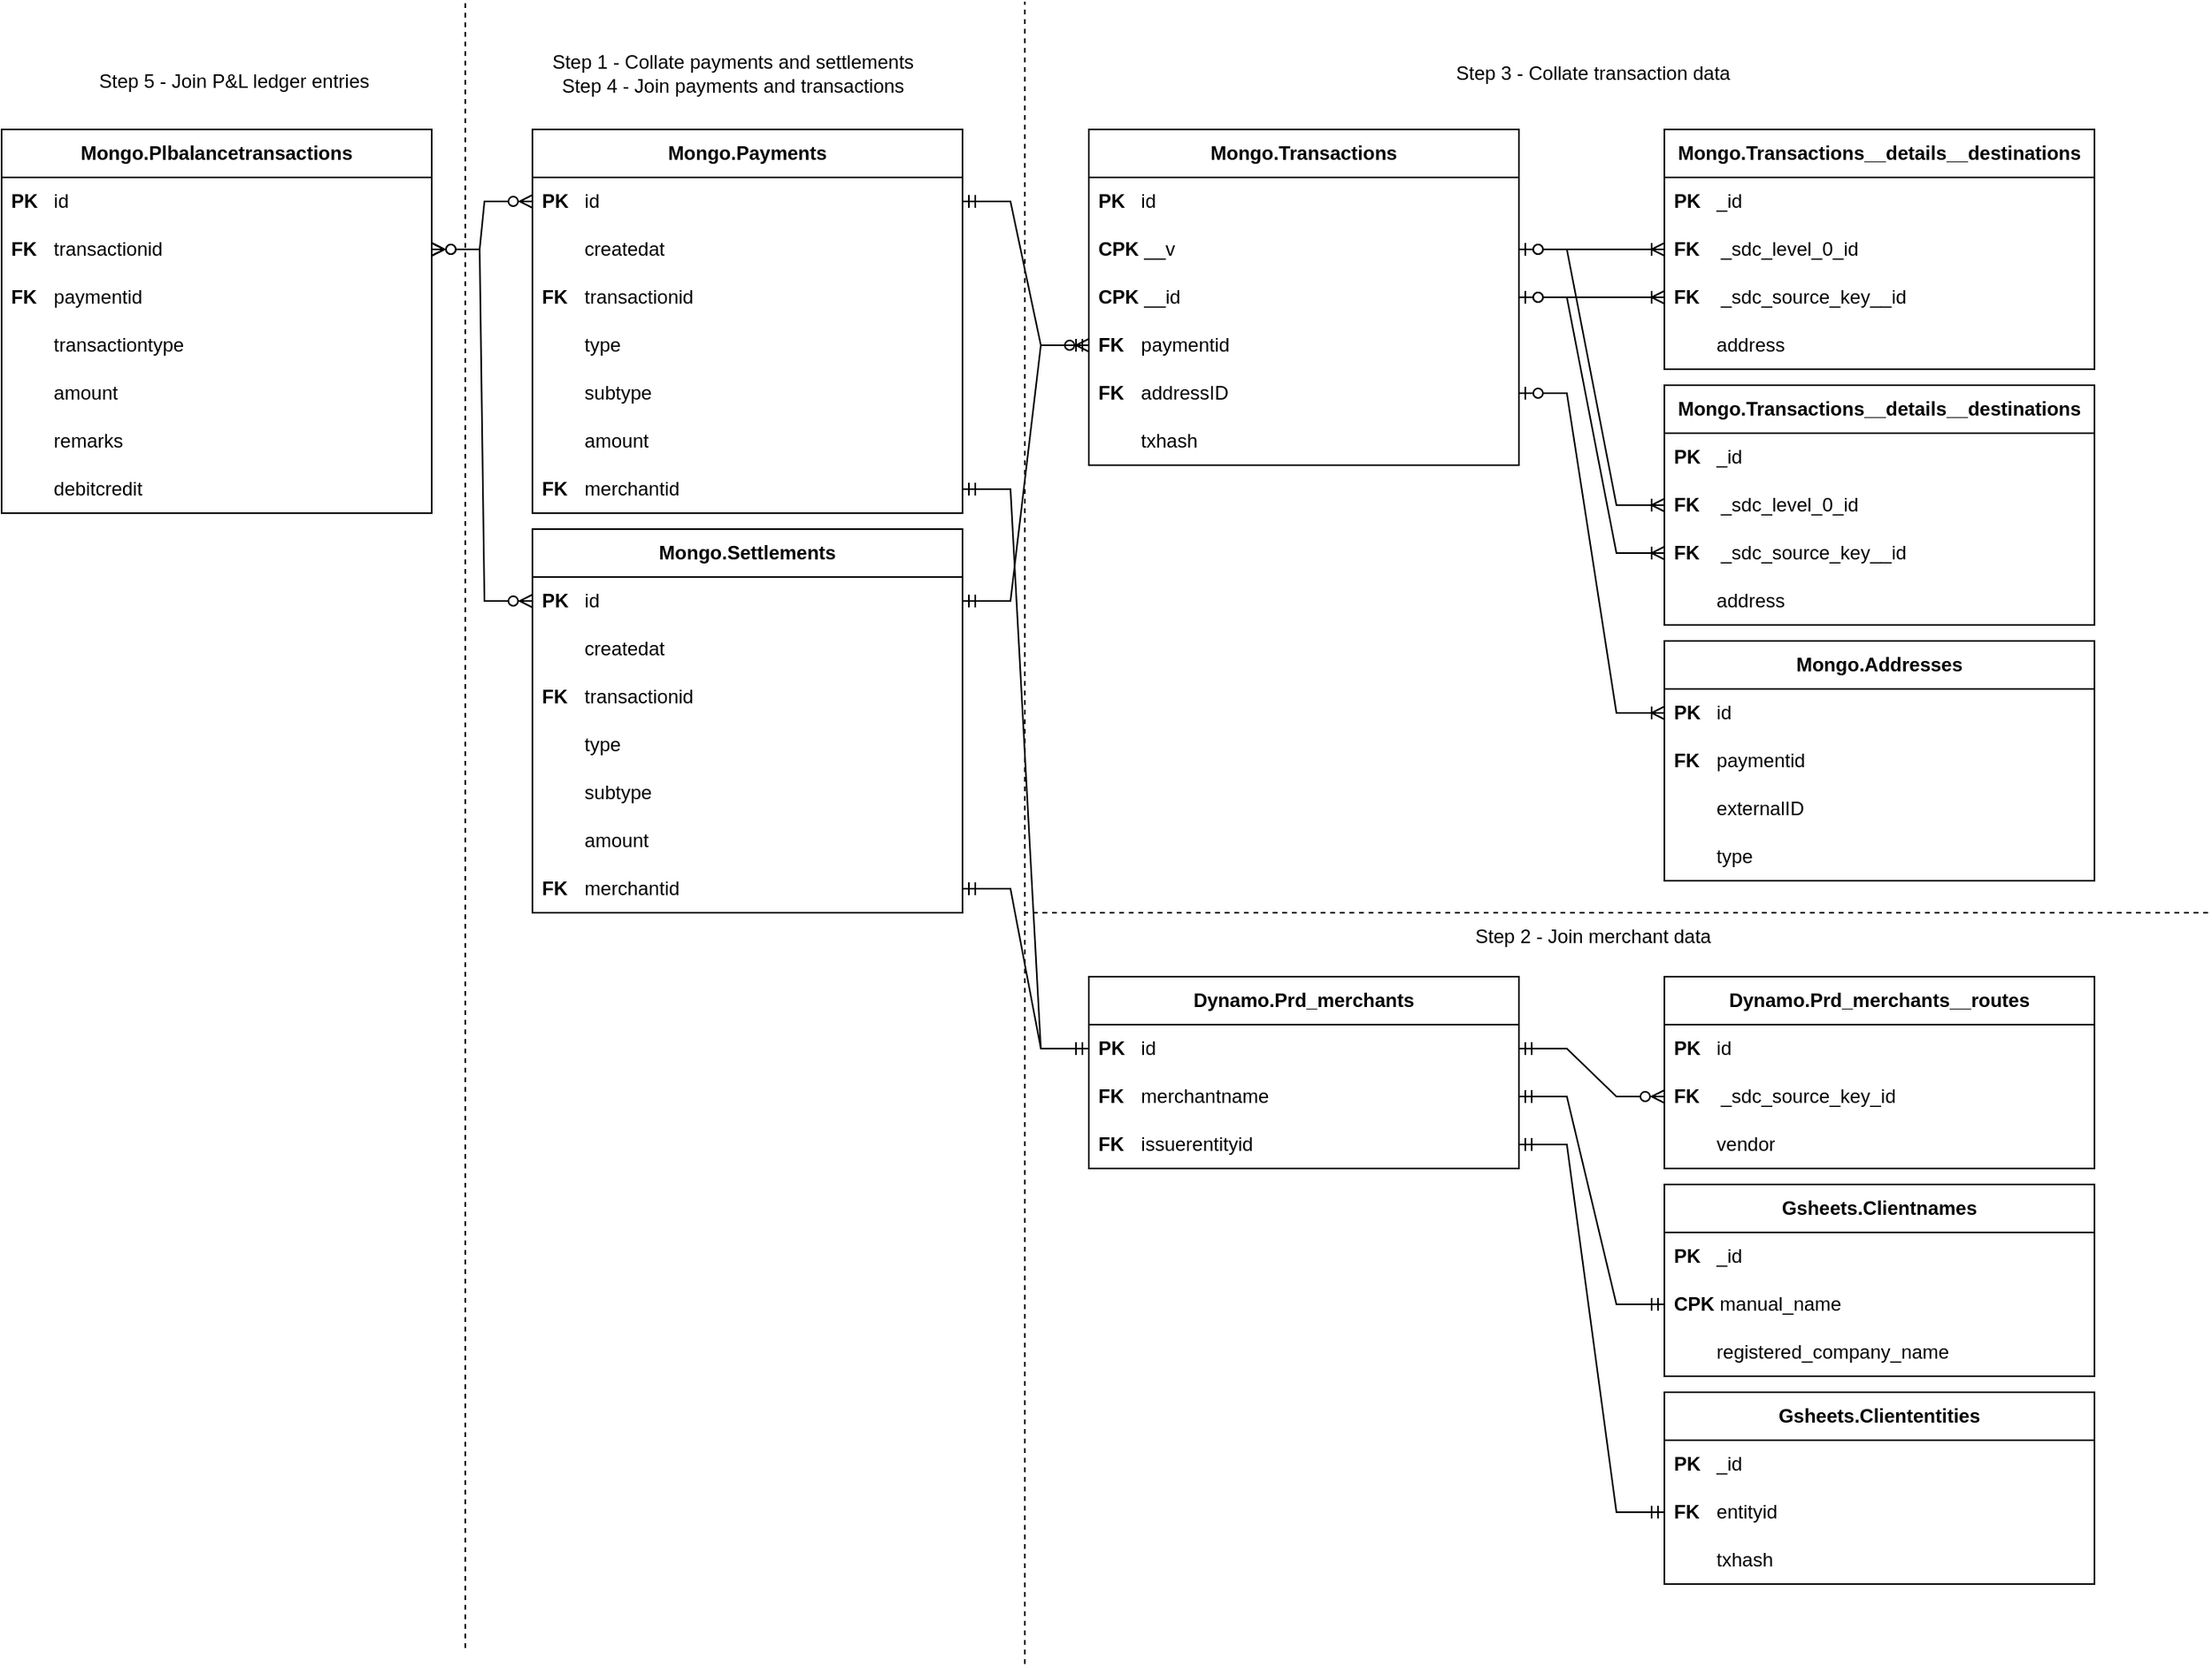 <mxfile version="21.6.8" type="github">
  <diagram id="R2lEEEUBdFMjLlhIrx00" name="Page-1">
    <mxGraphModel dx="837" dy="976" grid="1" gridSize="10" guides="1" tooltips="1" connect="1" arrows="1" fold="1" page="1" pageScale="1" pageWidth="850" pageHeight="1100" math="0" shadow="0" extFonts="Permanent Marker^https://fonts.googleapis.com/css?family=Permanent+Marker">
      <root>
        <mxCell id="0" />
        <mxCell id="1" parent="0" />
        <mxCell id="yTVPJnO3fjhA-Ieh83C9-1" value="&lt;b style=&quot;border-color: var(--border-color);&quot;&gt;&lt;b style=&quot;border-color: var(--border-color);&quot;&gt;Mongo&lt;/b&gt;.Settlements&lt;/b&gt;" style="swimlane;fontStyle=0;childLayout=stackLayout;horizontal=1;startSize=30;horizontalStack=0;resizeParent=1;resizeParentMax=0;resizeLast=0;collapsible=1;marginBottom=0;whiteSpace=wrap;html=1;" vertex="1" parent="1">
          <mxGeometry x="1202" y="330" width="269" height="240" as="geometry" />
        </mxCell>
        <mxCell id="yTVPJnO3fjhA-Ieh83C9-2" value="&lt;b&gt;PK&lt;/b&gt;&lt;span style=&quot;white-space: pre;&quot;&gt;&#x9;&lt;/span&gt;id" style="text;strokeColor=none;fillColor=none;align=left;verticalAlign=middle;spacingLeft=4;spacingRight=4;overflow=hidden;points=[[0,0.5],[1,0.5]];portConstraint=eastwest;rotatable=0;whiteSpace=wrap;html=1;" vertex="1" parent="yTVPJnO3fjhA-Ieh83C9-1">
          <mxGeometry y="30" width="269" height="30" as="geometry" />
        </mxCell>
        <mxCell id="yTVPJnO3fjhA-Ieh83C9-3" value="&lt;span style=&quot;white-space: pre;&quot;&gt;&#x9;&lt;/span&gt;createdat" style="text;strokeColor=none;fillColor=none;align=left;verticalAlign=middle;spacingLeft=4;spacingRight=4;overflow=hidden;points=[[0,0.5],[1,0.5]];portConstraint=eastwest;rotatable=0;whiteSpace=wrap;html=1;" vertex="1" parent="yTVPJnO3fjhA-Ieh83C9-1">
          <mxGeometry y="60" width="269" height="30" as="geometry" />
        </mxCell>
        <mxCell id="yTVPJnO3fjhA-Ieh83C9-4" value="&lt;b&gt;FK&lt;/b&gt;&lt;span style=&quot;font-weight: bold; white-space: pre;&quot;&gt;&#x9;&lt;/span&gt;transactionid" style="text;strokeColor=none;fillColor=none;align=left;verticalAlign=middle;spacingLeft=4;spacingRight=4;overflow=hidden;points=[[0,0.5],[1,0.5]];portConstraint=eastwest;rotatable=0;whiteSpace=wrap;html=1;" vertex="1" parent="yTVPJnO3fjhA-Ieh83C9-1">
          <mxGeometry y="90" width="269" height="30" as="geometry" />
        </mxCell>
        <mxCell id="yTVPJnO3fjhA-Ieh83C9-5" value="&lt;span style=&quot;white-space: pre;&quot;&gt;&#x9;&lt;/span&gt;type" style="text;strokeColor=none;fillColor=none;align=left;verticalAlign=middle;spacingLeft=4;spacingRight=4;overflow=hidden;points=[[0,0.5],[1,0.5]];portConstraint=eastwest;rotatable=0;whiteSpace=wrap;html=1;" vertex="1" parent="yTVPJnO3fjhA-Ieh83C9-1">
          <mxGeometry y="120" width="269" height="30" as="geometry" />
        </mxCell>
        <mxCell id="yTVPJnO3fjhA-Ieh83C9-6" value="&lt;span style=&quot;white-space: pre;&quot;&gt;&#x9;&lt;/span&gt;subtype" style="text;strokeColor=none;fillColor=none;align=left;verticalAlign=middle;spacingLeft=4;spacingRight=4;overflow=hidden;points=[[0,0.5],[1,0.5]];portConstraint=eastwest;rotatable=0;whiteSpace=wrap;html=1;" vertex="1" parent="yTVPJnO3fjhA-Ieh83C9-1">
          <mxGeometry y="150" width="269" height="30" as="geometry" />
        </mxCell>
        <mxCell id="yTVPJnO3fjhA-Ieh83C9-7" value="&lt;span style=&quot;white-space: pre;&quot;&gt;&#x9;&lt;/span&gt;amount" style="text;strokeColor=none;fillColor=none;align=left;verticalAlign=middle;spacingLeft=4;spacingRight=4;overflow=hidden;points=[[0,0.5],[1,0.5]];portConstraint=eastwest;rotatable=0;whiteSpace=wrap;html=1;" vertex="1" parent="yTVPJnO3fjhA-Ieh83C9-1">
          <mxGeometry y="180" width="269" height="30" as="geometry" />
        </mxCell>
        <mxCell id="yTVPJnO3fjhA-Ieh83C9-8" value="&lt;b style=&quot;border-color: var(--border-color);&quot;&gt;FK&lt;span style=&quot;white-space: pre;&quot;&gt;&#x9;&lt;/span&gt;&lt;/b&gt;merchantid" style="text;strokeColor=none;fillColor=none;align=left;verticalAlign=middle;spacingLeft=4;spacingRight=4;overflow=hidden;points=[[0,0.5],[1,0.5]];portConstraint=eastwest;rotatable=0;whiteSpace=wrap;html=1;" vertex="1" parent="yTVPJnO3fjhA-Ieh83C9-1">
          <mxGeometry y="210" width="269" height="30" as="geometry" />
        </mxCell>
        <mxCell id="yTVPJnO3fjhA-Ieh83C9-9" value="&lt;b style=&quot;border-color: var(--border-color);&quot;&gt;&lt;b style=&quot;border-color: var(--border-color);&quot;&gt;Mongo&lt;/b&gt;.Payments&lt;/b&gt;" style="swimlane;fontStyle=0;childLayout=stackLayout;horizontal=1;startSize=30;horizontalStack=0;resizeParent=1;resizeParentMax=0;resizeLast=0;collapsible=1;marginBottom=0;whiteSpace=wrap;html=1;" vertex="1" parent="1">
          <mxGeometry x="1202" y="80" width="269" height="240" as="geometry" />
        </mxCell>
        <mxCell id="yTVPJnO3fjhA-Ieh83C9-10" value="&lt;b&gt;PK&lt;/b&gt;&lt;span style=&quot;white-space: pre;&quot;&gt;&#x9;&lt;/span&gt;id" style="text;strokeColor=none;fillColor=none;align=left;verticalAlign=middle;spacingLeft=4;spacingRight=4;overflow=hidden;points=[[0,0.5],[1,0.5]];portConstraint=eastwest;rotatable=0;whiteSpace=wrap;html=1;" vertex="1" parent="yTVPJnO3fjhA-Ieh83C9-9">
          <mxGeometry y="30" width="269" height="30" as="geometry" />
        </mxCell>
        <mxCell id="yTVPJnO3fjhA-Ieh83C9-11" value="&lt;span style=&quot;white-space: pre;&quot;&gt;&#x9;&lt;/span&gt;createdat" style="text;strokeColor=none;fillColor=none;align=left;verticalAlign=middle;spacingLeft=4;spacingRight=4;overflow=hidden;points=[[0,0.5],[1,0.5]];portConstraint=eastwest;rotatable=0;whiteSpace=wrap;html=1;" vertex="1" parent="yTVPJnO3fjhA-Ieh83C9-9">
          <mxGeometry y="60" width="269" height="30" as="geometry" />
        </mxCell>
        <mxCell id="yTVPJnO3fjhA-Ieh83C9-12" value="&lt;b&gt;FK&lt;/b&gt;&lt;span style=&quot;font-weight: bold; white-space: pre;&quot;&gt;&#x9;&lt;/span&gt;transactionid" style="text;strokeColor=none;fillColor=none;align=left;verticalAlign=middle;spacingLeft=4;spacingRight=4;overflow=hidden;points=[[0,0.5],[1,0.5]];portConstraint=eastwest;rotatable=0;whiteSpace=wrap;html=1;" vertex="1" parent="yTVPJnO3fjhA-Ieh83C9-9">
          <mxGeometry y="90" width="269" height="30" as="geometry" />
        </mxCell>
        <mxCell id="yTVPJnO3fjhA-Ieh83C9-13" value="&lt;span style=&quot;white-space: pre;&quot;&gt;&#x9;&lt;/span&gt;type" style="text;strokeColor=none;fillColor=none;align=left;verticalAlign=middle;spacingLeft=4;spacingRight=4;overflow=hidden;points=[[0,0.5],[1,0.5]];portConstraint=eastwest;rotatable=0;whiteSpace=wrap;html=1;" vertex="1" parent="yTVPJnO3fjhA-Ieh83C9-9">
          <mxGeometry y="120" width="269" height="30" as="geometry" />
        </mxCell>
        <mxCell id="yTVPJnO3fjhA-Ieh83C9-14" value="&lt;span style=&quot;white-space: pre;&quot;&gt;&#x9;&lt;/span&gt;subtype" style="text;strokeColor=none;fillColor=none;align=left;verticalAlign=middle;spacingLeft=4;spacingRight=4;overflow=hidden;points=[[0,0.5],[1,0.5]];portConstraint=eastwest;rotatable=0;whiteSpace=wrap;html=1;" vertex="1" parent="yTVPJnO3fjhA-Ieh83C9-9">
          <mxGeometry y="150" width="269" height="30" as="geometry" />
        </mxCell>
        <mxCell id="yTVPJnO3fjhA-Ieh83C9-15" value="&lt;span style=&quot;white-space: pre;&quot;&gt;&#x9;&lt;/span&gt;amount" style="text;strokeColor=none;fillColor=none;align=left;verticalAlign=middle;spacingLeft=4;spacingRight=4;overflow=hidden;points=[[0,0.5],[1,0.5]];portConstraint=eastwest;rotatable=0;whiteSpace=wrap;html=1;" vertex="1" parent="yTVPJnO3fjhA-Ieh83C9-9">
          <mxGeometry y="180" width="269" height="30" as="geometry" />
        </mxCell>
        <mxCell id="yTVPJnO3fjhA-Ieh83C9-16" value="&lt;b&gt;FK&lt;span style=&quot;white-space: pre;&quot;&gt;&#x9;&lt;/span&gt;&lt;/b&gt;merchantid" style="text;strokeColor=none;fillColor=none;align=left;verticalAlign=middle;spacingLeft=4;spacingRight=4;overflow=hidden;points=[[0,0.5],[1,0.5]];portConstraint=eastwest;rotatable=0;whiteSpace=wrap;html=1;" vertex="1" parent="yTVPJnO3fjhA-Ieh83C9-9">
          <mxGeometry y="210" width="269" height="30" as="geometry" />
        </mxCell>
        <mxCell id="yTVPJnO3fjhA-Ieh83C9-17" value="&lt;b style=&quot;border-color: var(--border-color);&quot;&gt;&lt;b style=&quot;border-color: var(--border-color);&quot;&gt;Mongo&lt;/b&gt;.Transactions&lt;/b&gt;" style="swimlane;fontStyle=0;childLayout=stackLayout;horizontal=1;startSize=30;horizontalStack=0;resizeParent=1;resizeParentMax=0;resizeLast=0;collapsible=1;marginBottom=0;whiteSpace=wrap;html=1;" vertex="1" parent="1">
          <mxGeometry x="1550" y="80" width="269" height="210" as="geometry" />
        </mxCell>
        <mxCell id="yTVPJnO3fjhA-Ieh83C9-18" value="&lt;b&gt;PK&lt;/b&gt;&lt;span style=&quot;white-space: pre;&quot;&gt;&#x9;&lt;/span&gt;id" style="text;strokeColor=none;fillColor=none;align=left;verticalAlign=middle;spacingLeft=4;spacingRight=4;overflow=hidden;points=[[0,0.5],[1,0.5]];portConstraint=eastwest;rotatable=0;whiteSpace=wrap;html=1;" vertex="1" parent="yTVPJnO3fjhA-Ieh83C9-17">
          <mxGeometry y="30" width="269" height="30" as="geometry" />
        </mxCell>
        <mxCell id="yTVPJnO3fjhA-Ieh83C9-19" value="&lt;b&gt;CPK&amp;nbsp;&lt;/b&gt;__v" style="text;strokeColor=none;fillColor=none;align=left;verticalAlign=middle;spacingLeft=4;spacingRight=4;overflow=hidden;points=[[0,0.5],[1,0.5]];portConstraint=eastwest;rotatable=0;whiteSpace=wrap;html=1;" vertex="1" parent="yTVPJnO3fjhA-Ieh83C9-17">
          <mxGeometry y="60" width="269" height="30" as="geometry" />
        </mxCell>
        <mxCell id="yTVPJnO3fjhA-Ieh83C9-20" value="&lt;b&gt;CPK&amp;nbsp;&lt;/b&gt;__id" style="text;strokeColor=none;fillColor=none;align=left;verticalAlign=middle;spacingLeft=4;spacingRight=4;overflow=hidden;points=[[0,0.5],[1,0.5]];portConstraint=eastwest;rotatable=0;whiteSpace=wrap;html=1;" vertex="1" parent="yTVPJnO3fjhA-Ieh83C9-17">
          <mxGeometry y="90" width="269" height="30" as="geometry" />
        </mxCell>
        <mxCell id="yTVPJnO3fjhA-Ieh83C9-21" value="&lt;b&gt;FK&lt;/b&gt;&lt;span style=&quot;font-weight: bold; white-space: pre;&quot;&gt;&#x9;&lt;/span&gt;paymentid" style="text;strokeColor=none;fillColor=none;align=left;verticalAlign=middle;spacingLeft=4;spacingRight=4;overflow=hidden;points=[[0,0.5],[1,0.5]];portConstraint=eastwest;rotatable=0;whiteSpace=wrap;html=1;" vertex="1" parent="yTVPJnO3fjhA-Ieh83C9-17">
          <mxGeometry y="120" width="269" height="30" as="geometry" />
        </mxCell>
        <mxCell id="yTVPJnO3fjhA-Ieh83C9-22" value="&lt;b&gt;FK&lt;/b&gt;&lt;span style=&quot;white-space: pre;&quot;&gt;&#x9;&lt;/span&gt;addressID" style="text;strokeColor=none;fillColor=none;align=left;verticalAlign=middle;spacingLeft=4;spacingRight=4;overflow=hidden;points=[[0,0.5],[1,0.5]];portConstraint=eastwest;rotatable=0;whiteSpace=wrap;html=1;" vertex="1" parent="yTVPJnO3fjhA-Ieh83C9-17">
          <mxGeometry y="150" width="269" height="30" as="geometry" />
        </mxCell>
        <mxCell id="yTVPJnO3fjhA-Ieh83C9-23" value="&lt;span style=&quot;white-space: pre;&quot;&gt;&#x9;&lt;/span&gt;txhash" style="text;strokeColor=none;fillColor=none;align=left;verticalAlign=middle;spacingLeft=4;spacingRight=4;overflow=hidden;points=[[0,0.5],[1,0.5]];portConstraint=eastwest;rotatable=0;whiteSpace=wrap;html=1;" vertex="1" parent="yTVPJnO3fjhA-Ieh83C9-17">
          <mxGeometry y="180" width="269" height="30" as="geometry" />
        </mxCell>
        <mxCell id="yTVPJnO3fjhA-Ieh83C9-24" value="&lt;b style=&quot;border-color: var(--border-color);&quot;&gt;&lt;b style=&quot;border-color: var(--border-color);&quot;&gt;Mongo&lt;/b&gt;.Addresses&lt;/b&gt;" style="swimlane;fontStyle=0;childLayout=stackLayout;horizontal=1;startSize=30;horizontalStack=0;resizeParent=1;resizeParentMax=0;resizeLast=0;collapsible=1;marginBottom=0;whiteSpace=wrap;html=1;" vertex="1" parent="1">
          <mxGeometry x="1910" y="400" width="269" height="150" as="geometry" />
        </mxCell>
        <mxCell id="yTVPJnO3fjhA-Ieh83C9-25" value="&lt;b&gt;PK&lt;/b&gt;&lt;span style=&quot;white-space: pre;&quot;&gt;&#x9;&lt;/span&gt;id" style="text;strokeColor=none;fillColor=none;align=left;verticalAlign=middle;spacingLeft=4;spacingRight=4;overflow=hidden;points=[[0,0.5],[1,0.5]];portConstraint=eastwest;rotatable=0;whiteSpace=wrap;html=1;" vertex="1" parent="yTVPJnO3fjhA-Ieh83C9-24">
          <mxGeometry y="30" width="269" height="30" as="geometry" />
        </mxCell>
        <mxCell id="yTVPJnO3fjhA-Ieh83C9-26" value="&lt;b&gt;FK&lt;/b&gt;&lt;span style=&quot;font-weight: bold; white-space: pre;&quot;&gt;&#x9;&lt;/span&gt;paymentid" style="text;strokeColor=none;fillColor=none;align=left;verticalAlign=middle;spacingLeft=4;spacingRight=4;overflow=hidden;points=[[0,0.5],[1,0.5]];portConstraint=eastwest;rotatable=0;whiteSpace=wrap;html=1;" vertex="1" parent="yTVPJnO3fjhA-Ieh83C9-24">
          <mxGeometry y="60" width="269" height="30" as="geometry" />
        </mxCell>
        <mxCell id="yTVPJnO3fjhA-Ieh83C9-27" value="&lt;span style=&quot;white-space: pre;&quot;&gt;&#x9;&lt;/span&gt;externalID" style="text;strokeColor=none;fillColor=none;align=left;verticalAlign=middle;spacingLeft=4;spacingRight=4;overflow=hidden;points=[[0,0.5],[1,0.5]];portConstraint=eastwest;rotatable=0;whiteSpace=wrap;html=1;" vertex="1" parent="yTVPJnO3fjhA-Ieh83C9-24">
          <mxGeometry y="90" width="269" height="30" as="geometry" />
        </mxCell>
        <mxCell id="yTVPJnO3fjhA-Ieh83C9-28" value="&lt;span style=&quot;white-space: pre;&quot;&gt;&#x9;&lt;/span&gt;type" style="text;strokeColor=none;fillColor=none;align=left;verticalAlign=middle;spacingLeft=4;spacingRight=4;overflow=hidden;points=[[0,0.5],[1,0.5]];portConstraint=eastwest;rotatable=0;whiteSpace=wrap;html=1;" vertex="1" parent="yTVPJnO3fjhA-Ieh83C9-24">
          <mxGeometry y="120" width="269" height="30" as="geometry" />
        </mxCell>
        <mxCell id="yTVPJnO3fjhA-Ieh83C9-29" value="&lt;b style=&quot;border-color: var(--border-color);&quot;&gt;&lt;b style=&quot;border-color: var(--border-color);&quot;&gt;Mongo&lt;/b&gt;.Transactions__details__destinations&lt;/b&gt;" style="swimlane;fontStyle=0;childLayout=stackLayout;horizontal=1;startSize=30;horizontalStack=0;resizeParent=1;resizeParentMax=0;resizeLast=0;collapsible=1;marginBottom=0;whiteSpace=wrap;html=1;" vertex="1" parent="1">
          <mxGeometry x="1910" y="80" width="269" height="150" as="geometry" />
        </mxCell>
        <mxCell id="yTVPJnO3fjhA-Ieh83C9-30" value="&lt;b&gt;PK&lt;/b&gt;&lt;span style=&quot;white-space: pre;&quot;&gt;&#x9;&lt;/span&gt;_id" style="text;strokeColor=none;fillColor=none;align=left;verticalAlign=middle;spacingLeft=4;spacingRight=4;overflow=hidden;points=[[0,0.5],[1,0.5]];portConstraint=eastwest;rotatable=0;whiteSpace=wrap;html=1;" vertex="1" parent="yTVPJnO3fjhA-Ieh83C9-29">
          <mxGeometry y="30" width="269" height="30" as="geometry" />
        </mxCell>
        <mxCell id="yTVPJnO3fjhA-Ieh83C9-31" value="&lt;b&gt;FK&lt;/b&gt;&lt;span style=&quot;font-weight: bold;&quot;&gt;&lt;span style=&quot;white-space: pre;&quot;&gt;&amp;nbsp;&amp;nbsp;&amp;nbsp;&amp;nbsp;&lt;/span&gt;&lt;/span&gt;_sdc_level_0_id" style="text;strokeColor=none;fillColor=none;align=left;verticalAlign=middle;spacingLeft=4;spacingRight=4;overflow=hidden;points=[[0,0.5],[1,0.5]];portConstraint=eastwest;rotatable=0;whiteSpace=wrap;html=1;" vertex="1" parent="yTVPJnO3fjhA-Ieh83C9-29">
          <mxGeometry y="60" width="269" height="30" as="geometry" />
        </mxCell>
        <mxCell id="yTVPJnO3fjhA-Ieh83C9-32" value="&lt;b&gt;FK&lt;/b&gt;&lt;span style=&quot;font-weight: bold;&quot;&gt;&lt;span style=&quot;&quot;&gt;&amp;nbsp;&amp;nbsp;&amp;nbsp;&amp;nbsp;&lt;/span&gt;&lt;/span&gt;_sdc_source_key__id" style="text;strokeColor=none;fillColor=none;align=left;verticalAlign=middle;spacingLeft=4;spacingRight=4;overflow=hidden;points=[[0,0.5],[1,0.5]];portConstraint=eastwest;rotatable=0;whiteSpace=wrap;html=1;" vertex="1" parent="yTVPJnO3fjhA-Ieh83C9-29">
          <mxGeometry y="90" width="269" height="30" as="geometry" />
        </mxCell>
        <mxCell id="yTVPJnO3fjhA-Ieh83C9-33" value="&lt;span style=&quot;white-space: pre;&quot;&gt;&#x9;&lt;/span&gt;address" style="text;strokeColor=none;fillColor=none;align=left;verticalAlign=middle;spacingLeft=4;spacingRight=4;overflow=hidden;points=[[0,0.5],[1,0.5]];portConstraint=eastwest;rotatable=0;whiteSpace=wrap;html=1;" vertex="1" parent="yTVPJnO3fjhA-Ieh83C9-29">
          <mxGeometry y="120" width="269" height="30" as="geometry" />
        </mxCell>
        <mxCell id="yTVPJnO3fjhA-Ieh83C9-34" value="&lt;b style=&quot;border-color: var(--border-color);&quot;&gt;Dynamo.Prd_merchants&lt;/b&gt;" style="swimlane;fontStyle=0;childLayout=stackLayout;horizontal=1;startSize=30;horizontalStack=0;resizeParent=1;resizeParentMax=0;resizeLast=0;collapsible=1;marginBottom=0;whiteSpace=wrap;html=1;" vertex="1" parent="1">
          <mxGeometry x="1550" y="610" width="269" height="120" as="geometry" />
        </mxCell>
        <mxCell id="yTVPJnO3fjhA-Ieh83C9-35" value="&lt;b&gt;PK&lt;/b&gt;&lt;span style=&quot;white-space: pre;&quot;&gt;&#x9;&lt;/span&gt;id" style="text;strokeColor=none;fillColor=none;align=left;verticalAlign=middle;spacingLeft=4;spacingRight=4;overflow=hidden;points=[[0,0.5],[1,0.5]];portConstraint=eastwest;rotatable=0;whiteSpace=wrap;html=1;" vertex="1" parent="yTVPJnO3fjhA-Ieh83C9-34">
          <mxGeometry y="30" width="269" height="30" as="geometry" />
        </mxCell>
        <mxCell id="yTVPJnO3fjhA-Ieh83C9-36" value="&lt;b&gt;FK&lt;/b&gt;&lt;span style=&quot;white-space: pre;&quot;&gt;&#x9;&lt;/span&gt;merchantname" style="text;strokeColor=none;fillColor=none;align=left;verticalAlign=middle;spacingLeft=4;spacingRight=4;overflow=hidden;points=[[0,0.5],[1,0.5]];portConstraint=eastwest;rotatable=0;whiteSpace=wrap;html=1;" vertex="1" parent="yTVPJnO3fjhA-Ieh83C9-34">
          <mxGeometry y="60" width="269" height="30" as="geometry" />
        </mxCell>
        <mxCell id="yTVPJnO3fjhA-Ieh83C9-37" value="&lt;b&gt;FK&lt;/b&gt;&lt;span style=&quot;white-space: pre;&quot;&gt;&#x9;&lt;/span&gt;issuerentityid" style="text;strokeColor=none;fillColor=none;align=left;verticalAlign=middle;spacingLeft=4;spacingRight=4;overflow=hidden;points=[[0,0.5],[1,0.5]];portConstraint=eastwest;rotatable=0;whiteSpace=wrap;html=1;" vertex="1" parent="yTVPJnO3fjhA-Ieh83C9-34">
          <mxGeometry y="90" width="269" height="30" as="geometry" />
        </mxCell>
        <mxCell id="yTVPJnO3fjhA-Ieh83C9-38" value="&lt;b&gt;Dynamo.Prd_merchants__routes&lt;/b&gt;" style="swimlane;fontStyle=0;childLayout=stackLayout;horizontal=1;startSize=30;horizontalStack=0;resizeParent=1;resizeParentMax=0;resizeLast=0;collapsible=1;marginBottom=0;whiteSpace=wrap;html=1;" vertex="1" parent="1">
          <mxGeometry x="1910" y="610" width="269" height="120" as="geometry" />
        </mxCell>
        <mxCell id="yTVPJnO3fjhA-Ieh83C9-39" value="&lt;b&gt;PK&lt;/b&gt;&lt;span style=&quot;white-space: pre;&quot;&gt;&#x9;&lt;/span&gt;id" style="text;strokeColor=none;fillColor=none;align=left;verticalAlign=middle;spacingLeft=4;spacingRight=4;overflow=hidden;points=[[0,0.5],[1,0.5]];portConstraint=eastwest;rotatable=0;whiteSpace=wrap;html=1;" vertex="1" parent="yTVPJnO3fjhA-Ieh83C9-38">
          <mxGeometry y="30" width="269" height="30" as="geometry" />
        </mxCell>
        <mxCell id="yTVPJnO3fjhA-Ieh83C9-40" value="&lt;b&gt;FK&lt;/b&gt;&lt;span style=&quot;font-weight: bold;&quot;&gt;&lt;span style=&quot;white-space: pre;&quot;&gt;&amp;nbsp;&amp;nbsp;&amp;nbsp;&amp;nbsp;&lt;/span&gt;&lt;/span&gt;_sdc_source_key_id" style="text;strokeColor=none;fillColor=none;align=left;verticalAlign=middle;spacingLeft=4;spacingRight=4;overflow=hidden;points=[[0,0.5],[1,0.5]];portConstraint=eastwest;rotatable=0;whiteSpace=wrap;html=1;" vertex="1" parent="yTVPJnO3fjhA-Ieh83C9-38">
          <mxGeometry y="60" width="269" height="30" as="geometry" />
        </mxCell>
        <mxCell id="yTVPJnO3fjhA-Ieh83C9-41" value="&lt;span style=&quot;white-space: pre;&quot;&gt;&#x9;&lt;/span&gt;vendor" style="text;strokeColor=none;fillColor=none;align=left;verticalAlign=middle;spacingLeft=4;spacingRight=4;overflow=hidden;points=[[0,0.5],[1,0.5]];portConstraint=eastwest;rotatable=0;whiteSpace=wrap;html=1;" vertex="1" parent="yTVPJnO3fjhA-Ieh83C9-38">
          <mxGeometry y="90" width="269" height="30" as="geometry" />
        </mxCell>
        <mxCell id="yTVPJnO3fjhA-Ieh83C9-42" value="&lt;b style=&quot;border-color: var(--border-color);&quot;&gt;Gsheets.Cliententities&lt;/b&gt;" style="swimlane;fontStyle=0;childLayout=stackLayout;horizontal=1;startSize=30;horizontalStack=0;resizeParent=1;resizeParentMax=0;resizeLast=0;collapsible=1;marginBottom=0;whiteSpace=wrap;html=1;" vertex="1" parent="1">
          <mxGeometry x="1910" y="870" width="269" height="120" as="geometry" />
        </mxCell>
        <mxCell id="yTVPJnO3fjhA-Ieh83C9-43" value="&lt;b&gt;PK&lt;/b&gt;&lt;span style=&quot;white-space: pre;&quot;&gt;&#x9;&lt;/span&gt;_id" style="text;strokeColor=none;fillColor=none;align=left;verticalAlign=middle;spacingLeft=4;spacingRight=4;overflow=hidden;points=[[0,0.5],[1,0.5]];portConstraint=eastwest;rotatable=0;whiteSpace=wrap;html=1;" vertex="1" parent="yTVPJnO3fjhA-Ieh83C9-42">
          <mxGeometry y="30" width="269" height="30" as="geometry" />
        </mxCell>
        <mxCell id="yTVPJnO3fjhA-Ieh83C9-44" value="&lt;b&gt;FK&lt;span style=&quot;white-space: pre;&quot;&gt;&#x9;&lt;/span&gt;&lt;/b&gt;entityid" style="text;strokeColor=none;fillColor=none;align=left;verticalAlign=middle;spacingLeft=4;spacingRight=4;overflow=hidden;points=[[0,0.5],[1,0.5]];portConstraint=eastwest;rotatable=0;whiteSpace=wrap;html=1;" vertex="1" parent="yTVPJnO3fjhA-Ieh83C9-42">
          <mxGeometry y="60" width="269" height="30" as="geometry" />
        </mxCell>
        <mxCell id="yTVPJnO3fjhA-Ieh83C9-45" value="&lt;span style=&quot;white-space: pre;&quot;&gt;&#x9;&lt;/span&gt;txhash" style="text;strokeColor=none;fillColor=none;align=left;verticalAlign=middle;spacingLeft=4;spacingRight=4;overflow=hidden;points=[[0,0.5],[1,0.5]];portConstraint=eastwest;rotatable=0;whiteSpace=wrap;html=1;" vertex="1" parent="yTVPJnO3fjhA-Ieh83C9-42">
          <mxGeometry y="90" width="269" height="30" as="geometry" />
        </mxCell>
        <mxCell id="yTVPJnO3fjhA-Ieh83C9-46" value="&lt;b&gt;Gsheets.Clientnames&lt;/b&gt;" style="swimlane;fontStyle=0;childLayout=stackLayout;horizontal=1;startSize=30;horizontalStack=0;resizeParent=1;resizeParentMax=0;resizeLast=0;collapsible=1;marginBottom=0;whiteSpace=wrap;html=1;" vertex="1" parent="1">
          <mxGeometry x="1910" y="740" width="269" height="120" as="geometry" />
        </mxCell>
        <mxCell id="yTVPJnO3fjhA-Ieh83C9-47" value="&lt;b&gt;PK&lt;/b&gt;&lt;span style=&quot;white-space: pre;&quot;&gt;&#x9;&lt;/span&gt;_id" style="text;strokeColor=none;fillColor=none;align=left;verticalAlign=middle;spacingLeft=4;spacingRight=4;overflow=hidden;points=[[0,0.5],[1,0.5]];portConstraint=eastwest;rotatable=0;whiteSpace=wrap;html=1;" vertex="1" parent="yTVPJnO3fjhA-Ieh83C9-46">
          <mxGeometry y="30" width="269" height="30" as="geometry" />
        </mxCell>
        <mxCell id="yTVPJnO3fjhA-Ieh83C9-48" value="&lt;b&gt;CPK&amp;nbsp;&lt;/b&gt;manual_name" style="text;strokeColor=none;fillColor=none;align=left;verticalAlign=middle;spacingLeft=4;spacingRight=4;overflow=hidden;points=[[0,0.5],[1,0.5]];portConstraint=eastwest;rotatable=0;whiteSpace=wrap;html=1;" vertex="1" parent="yTVPJnO3fjhA-Ieh83C9-46">
          <mxGeometry y="60" width="269" height="30" as="geometry" />
        </mxCell>
        <mxCell id="yTVPJnO3fjhA-Ieh83C9-49" value="&lt;span style=&quot;white-space: pre;&quot;&gt;&#x9;&lt;/span&gt;registered_company_name" style="text;strokeColor=none;fillColor=none;align=left;verticalAlign=middle;spacingLeft=4;spacingRight=4;overflow=hidden;points=[[0,0.5],[1,0.5]];portConstraint=eastwest;rotatable=0;whiteSpace=wrap;html=1;" vertex="1" parent="yTVPJnO3fjhA-Ieh83C9-46">
          <mxGeometry y="90" width="269" height="30" as="geometry" />
        </mxCell>
        <mxCell id="yTVPJnO3fjhA-Ieh83C9-50" value="" style="edgeStyle=entityRelationEdgeStyle;fontSize=12;html=1;endArrow=ERzeroToMany;startArrow=ERmandOne;rounded=0;exitX=1;exitY=0.5;exitDx=0;exitDy=0;entryX=0;entryY=0.5;entryDx=0;entryDy=0;" edge="1" parent="1" source="yTVPJnO3fjhA-Ieh83C9-10" target="yTVPJnO3fjhA-Ieh83C9-21">
          <mxGeometry width="100" height="100" relative="1" as="geometry">
            <mxPoint x="1741" y="350" as="sourcePoint" />
            <mxPoint x="1841" y="250" as="targetPoint" />
          </mxGeometry>
        </mxCell>
        <mxCell id="yTVPJnO3fjhA-Ieh83C9-51" value="" style="edgeStyle=entityRelationEdgeStyle;fontSize=12;html=1;endArrow=ERoneToMany;startArrow=ERzeroToOne;rounded=0;exitX=1;exitY=0.5;exitDx=0;exitDy=0;entryX=0;entryY=0.5;entryDx=0;entryDy=0;" edge="1" parent="1" source="yTVPJnO3fjhA-Ieh83C9-22" target="yTVPJnO3fjhA-Ieh83C9-25">
          <mxGeometry width="100" height="100" relative="1" as="geometry">
            <mxPoint x="1741" y="350" as="sourcePoint" />
            <mxPoint x="1841" y="250" as="targetPoint" />
            <Array as="points">
              <mxPoint x="1861" y="270" />
              <mxPoint x="1871" y="260" />
            </Array>
          </mxGeometry>
        </mxCell>
        <mxCell id="yTVPJnO3fjhA-Ieh83C9-52" value="" style="edgeStyle=entityRelationEdgeStyle;fontSize=12;html=1;endArrow=ERoneToMany;startArrow=ERzeroToOne;rounded=0;exitX=1;exitY=0.5;exitDx=0;exitDy=0;entryX=0;entryY=0.5;entryDx=0;entryDy=0;" edge="1" parent="1" source="yTVPJnO3fjhA-Ieh83C9-19" target="yTVPJnO3fjhA-Ieh83C9-31">
          <mxGeometry width="100" height="100" relative="1" as="geometry">
            <mxPoint x="1860" y="255" as="sourcePoint" />
            <mxPoint x="1921" y="305" as="targetPoint" />
            <Array as="points">
              <mxPoint x="1871" y="280" />
              <mxPoint x="1881" y="270" />
            </Array>
          </mxGeometry>
        </mxCell>
        <mxCell id="yTVPJnO3fjhA-Ieh83C9-53" value="" style="edgeStyle=entityRelationEdgeStyle;fontSize=12;html=1;endArrow=ERoneToMany;startArrow=ERzeroToOne;rounded=0;exitX=1;exitY=0.5;exitDx=0;exitDy=0;entryX=0;entryY=0.5;entryDx=0;entryDy=0;" edge="1" parent="1" source="yTVPJnO3fjhA-Ieh83C9-20" target="yTVPJnO3fjhA-Ieh83C9-32">
          <mxGeometry width="100" height="100" relative="1" as="geometry">
            <mxPoint x="1860" y="199.58" as="sourcePoint" />
            <mxPoint x="1921" y="199.58" as="targetPoint" />
            <Array as="points">
              <mxPoint x="1881" y="214.58" />
              <mxPoint x="1881" y="324.58" />
              <mxPoint x="1891" y="314.58" />
            </Array>
          </mxGeometry>
        </mxCell>
        <mxCell id="yTVPJnO3fjhA-Ieh83C9-54" value="" style="edgeStyle=entityRelationEdgeStyle;fontSize=12;html=1;endArrow=ERzeroToMany;startArrow=ERmandOne;rounded=0;exitX=1;exitY=0.5;exitDx=0;exitDy=0;entryX=0;entryY=0.5;entryDx=0;entryDy=0;" edge="1" parent="1" source="yTVPJnO3fjhA-Ieh83C9-35" target="yTVPJnO3fjhA-Ieh83C9-40">
          <mxGeometry width="100" height="100" relative="1" as="geometry">
            <mxPoint x="1761" y="600" as="sourcePoint" />
            <mxPoint x="1871" y="790" as="targetPoint" />
          </mxGeometry>
        </mxCell>
        <mxCell id="yTVPJnO3fjhA-Ieh83C9-55" value="" style="edgeStyle=entityRelationEdgeStyle;fontSize=12;html=1;endArrow=ERmandOne;startArrow=ERmandOne;rounded=0;entryX=0;entryY=0.5;entryDx=0;entryDy=0;exitX=1;exitY=0.5;exitDx=0;exitDy=0;" edge="1" parent="1" source="yTVPJnO3fjhA-Ieh83C9-37" target="yTVPJnO3fjhA-Ieh83C9-44">
          <mxGeometry width="100" height="100" relative="1" as="geometry">
            <mxPoint x="1751" y="680" as="sourcePoint" />
            <mxPoint x="1851" y="580" as="targetPoint" />
            <Array as="points">
              <mxPoint x="1871" y="720" />
              <mxPoint x="1891" y="870" />
              <mxPoint x="1851" y="845" />
            </Array>
          </mxGeometry>
        </mxCell>
        <mxCell id="yTVPJnO3fjhA-Ieh83C9-56" value="" style="edgeStyle=entityRelationEdgeStyle;fontSize=12;html=1;endArrow=ERmandOne;startArrow=ERmandOne;rounded=0;entryX=0;entryY=0.5;entryDx=0;entryDy=0;exitX=1;exitY=0.5;exitDx=0;exitDy=0;" edge="1" parent="1" source="yTVPJnO3fjhA-Ieh83C9-36" target="yTVPJnO3fjhA-Ieh83C9-48">
          <mxGeometry width="100" height="100" relative="1" as="geometry">
            <mxPoint x="1860" y="605" as="sourcePoint" />
            <mxPoint x="1921" y="718" as="targetPoint" />
          </mxGeometry>
        </mxCell>
        <mxCell id="yTVPJnO3fjhA-Ieh83C9-57" value="" style="edgeStyle=entityRelationEdgeStyle;fontSize=12;html=1;endArrow=ERmandOne;startArrow=ERmandOne;rounded=0;entryX=0;entryY=0.5;entryDx=0;entryDy=0;exitX=1;exitY=0.5;exitDx=0;exitDy=0;" edge="1" parent="1" source="yTVPJnO3fjhA-Ieh83C9-16" target="yTVPJnO3fjhA-Ieh83C9-35">
          <mxGeometry width="100" height="100" relative="1" as="geometry">
            <mxPoint x="1860" y="535" as="sourcePoint" />
            <mxPoint x="1941" y="673" as="targetPoint" />
          </mxGeometry>
        </mxCell>
        <mxCell id="yTVPJnO3fjhA-Ieh83C9-58" value="" style="edgeStyle=entityRelationEdgeStyle;fontSize=12;html=1;endArrow=ERmandOne;startArrow=ERmandOne;rounded=0;entryX=0;entryY=0.5;entryDx=0;entryDy=0;exitX=1;exitY=0.5;exitDx=0;exitDy=0;" edge="1" parent="1" source="yTVPJnO3fjhA-Ieh83C9-8" target="yTVPJnO3fjhA-Ieh83C9-35">
          <mxGeometry width="100" height="100" relative="1" as="geometry">
            <mxPoint x="1481" y="315" as="sourcePoint" />
            <mxPoint x="1591" y="505" as="targetPoint" />
          </mxGeometry>
        </mxCell>
        <mxCell id="yTVPJnO3fjhA-Ieh83C9-59" value="" style="edgeStyle=entityRelationEdgeStyle;fontSize=12;html=1;endArrow=ERmandOne;startArrow=ERmandOne;rounded=0;entryX=0;entryY=0.5;entryDx=0;entryDy=0;exitX=1;exitY=0.5;exitDx=0;exitDy=0;" edge="1" parent="1" source="yTVPJnO3fjhA-Ieh83C9-2" target="yTVPJnO3fjhA-Ieh83C9-21">
          <mxGeometry width="100" height="100" relative="1" as="geometry">
            <mxPoint x="1481" y="565" as="sourcePoint" />
            <mxPoint x="1591" y="505" as="targetPoint" />
          </mxGeometry>
        </mxCell>
        <mxCell id="yTVPJnO3fjhA-Ieh83C9-60" value="&lt;b style=&quot;border-color: var(--border-color);&quot;&gt;Mongo.Plbalancetransactions&lt;/b&gt;" style="swimlane;fontStyle=0;childLayout=stackLayout;horizontal=1;startSize=30;horizontalStack=0;resizeParent=1;resizeParentMax=0;resizeLast=0;collapsible=1;marginBottom=0;whiteSpace=wrap;html=1;" vertex="1" parent="1">
          <mxGeometry x="870" y="80" width="269" height="240" as="geometry" />
        </mxCell>
        <mxCell id="yTVPJnO3fjhA-Ieh83C9-61" value="&lt;b&gt;PK&lt;/b&gt;&lt;span style=&quot;white-space: pre;&quot;&gt;&#x9;&lt;/span&gt;id" style="text;strokeColor=none;fillColor=none;align=left;verticalAlign=middle;spacingLeft=4;spacingRight=4;overflow=hidden;points=[[0,0.5],[1,0.5]];portConstraint=eastwest;rotatable=0;whiteSpace=wrap;html=1;" vertex="1" parent="yTVPJnO3fjhA-Ieh83C9-60">
          <mxGeometry y="30" width="269" height="30" as="geometry" />
        </mxCell>
        <mxCell id="yTVPJnO3fjhA-Ieh83C9-62" value="&lt;b&gt;FK&lt;/b&gt;&lt;span style=&quot;font-weight: bold; white-space: pre;&quot;&gt;&#x9;&lt;/span&gt;transactionid" style="text;strokeColor=none;fillColor=none;align=left;verticalAlign=middle;spacingLeft=4;spacingRight=4;overflow=hidden;points=[[0,0.5],[1,0.5]];portConstraint=eastwest;rotatable=0;whiteSpace=wrap;html=1;" vertex="1" parent="yTVPJnO3fjhA-Ieh83C9-60">
          <mxGeometry y="60" width="269" height="30" as="geometry" />
        </mxCell>
        <mxCell id="yTVPJnO3fjhA-Ieh83C9-63" value="&lt;b&gt;FK&lt;/b&gt;&lt;span style=&quot;white-space: pre;&quot;&gt;&#x9;&lt;/span&gt;paymentid" style="text;strokeColor=none;fillColor=none;align=left;verticalAlign=middle;spacingLeft=4;spacingRight=4;overflow=hidden;points=[[0,0.5],[1,0.5]];portConstraint=eastwest;rotatable=0;whiteSpace=wrap;html=1;" vertex="1" parent="yTVPJnO3fjhA-Ieh83C9-60">
          <mxGeometry y="90" width="269" height="30" as="geometry" />
        </mxCell>
        <mxCell id="yTVPJnO3fjhA-Ieh83C9-64" value="&lt;span style=&quot;white-space: pre;&quot;&gt;&#x9;&lt;/span&gt;transactiontype" style="text;strokeColor=none;fillColor=none;align=left;verticalAlign=middle;spacingLeft=4;spacingRight=4;overflow=hidden;points=[[0,0.5],[1,0.5]];portConstraint=eastwest;rotatable=0;whiteSpace=wrap;html=1;" vertex="1" parent="yTVPJnO3fjhA-Ieh83C9-60">
          <mxGeometry y="120" width="269" height="30" as="geometry" />
        </mxCell>
        <mxCell id="yTVPJnO3fjhA-Ieh83C9-65" value="&lt;span style=&quot;white-space: pre;&quot;&gt;&#x9;&lt;/span&gt;amount" style="text;strokeColor=none;fillColor=none;align=left;verticalAlign=middle;spacingLeft=4;spacingRight=4;overflow=hidden;points=[[0,0.5],[1,0.5]];portConstraint=eastwest;rotatable=0;whiteSpace=wrap;html=1;" vertex="1" parent="yTVPJnO3fjhA-Ieh83C9-60">
          <mxGeometry y="150" width="269" height="30" as="geometry" />
        </mxCell>
        <mxCell id="yTVPJnO3fjhA-Ieh83C9-66" value="&#x9;&lt;span style=&quot;white-space: pre;&quot;&gt;&#x9;&lt;/span&gt;remarks" style="text;strokeColor=none;fillColor=none;align=left;verticalAlign=middle;spacingLeft=4;spacingRight=4;overflow=hidden;points=[[0,0.5],[1,0.5]];portConstraint=eastwest;rotatable=0;whiteSpace=wrap;html=1;" vertex="1" parent="yTVPJnO3fjhA-Ieh83C9-60">
          <mxGeometry y="180" width="269" height="30" as="geometry" />
        </mxCell>
        <mxCell id="yTVPJnO3fjhA-Ieh83C9-67" value="&lt;span style=&quot;white-space: pre;&quot;&gt;&#x9;&lt;/span&gt;debitcredit" style="text;strokeColor=none;fillColor=none;align=left;verticalAlign=middle;spacingLeft=4;spacingRight=4;overflow=hidden;points=[[0,0.5],[1,0.5]];portConstraint=eastwest;rotatable=0;whiteSpace=wrap;html=1;" vertex="1" parent="yTVPJnO3fjhA-Ieh83C9-60">
          <mxGeometry y="210" width="269" height="30" as="geometry" />
        </mxCell>
        <mxCell id="yTVPJnO3fjhA-Ieh83C9-68" value="" style="edgeStyle=entityRelationEdgeStyle;fontSize=12;html=1;endArrow=ERzeroToMany;endFill=1;startArrow=ERzeroToMany;rounded=0;entryX=0;entryY=0.5;entryDx=0;entryDy=0;exitX=1;exitY=0.5;exitDx=0;exitDy=0;" edge="1" parent="1" source="yTVPJnO3fjhA-Ieh83C9-62" target="yTVPJnO3fjhA-Ieh83C9-10">
          <mxGeometry width="100" height="100" relative="1" as="geometry">
            <mxPoint x="1140" y="713" as="sourcePoint" />
            <mxPoint x="1181" y="180" as="targetPoint" />
            <Array as="points">
              <mxPoint x="1151" y="550" />
              <mxPoint x="1111" y="460" />
            </Array>
          </mxGeometry>
        </mxCell>
        <mxCell id="yTVPJnO3fjhA-Ieh83C9-69" value="" style="edgeStyle=entityRelationEdgeStyle;fontSize=12;html=1;endArrow=ERzeroToMany;endFill=1;startArrow=ERzeroToMany;rounded=0;entryX=0;entryY=0.5;entryDx=0;entryDy=0;exitX=1;exitY=0.5;exitDx=0;exitDy=0;" edge="1" parent="1" source="yTVPJnO3fjhA-Ieh83C9-62" target="yTVPJnO3fjhA-Ieh83C9-2">
          <mxGeometry width="100" height="100" relative="1" as="geometry">
            <mxPoint x="1140" y="150" as="sourcePoint" />
            <mxPoint x="1212" y="135" as="targetPoint" />
            <Array as="points">
              <mxPoint x="1161" y="560" />
              <mxPoint x="1121" y="470" />
            </Array>
          </mxGeometry>
        </mxCell>
        <mxCell id="yTVPJnO3fjhA-Ieh83C9-70" value="&lt;b style=&quot;border-color: var(--border-color);&quot;&gt;&lt;b style=&quot;border-color: var(--border-color);&quot;&gt;Mongo&lt;/b&gt;.Transactions__details__destinations&lt;/b&gt;" style="swimlane;fontStyle=0;childLayout=stackLayout;horizontal=1;startSize=30;horizontalStack=0;resizeParent=1;resizeParentMax=0;resizeLast=0;collapsible=1;marginBottom=0;whiteSpace=wrap;html=1;" vertex="1" parent="1">
          <mxGeometry x="1910" y="240" width="269" height="150" as="geometry" />
        </mxCell>
        <mxCell id="yTVPJnO3fjhA-Ieh83C9-71" value="&lt;b&gt;PK&lt;/b&gt;&lt;span style=&quot;white-space: pre;&quot;&gt;&#x9;&lt;/span&gt;_id" style="text;strokeColor=none;fillColor=none;align=left;verticalAlign=middle;spacingLeft=4;spacingRight=4;overflow=hidden;points=[[0,0.5],[1,0.5]];portConstraint=eastwest;rotatable=0;whiteSpace=wrap;html=1;" vertex="1" parent="yTVPJnO3fjhA-Ieh83C9-70">
          <mxGeometry y="30" width="269" height="30" as="geometry" />
        </mxCell>
        <mxCell id="yTVPJnO3fjhA-Ieh83C9-72" value="&lt;b&gt;FK&lt;/b&gt;&lt;span style=&quot;font-weight: bold;&quot;&gt;&lt;span style=&quot;white-space: pre;&quot;&gt;&amp;nbsp;&amp;nbsp;&amp;nbsp;&amp;nbsp;&lt;/span&gt;&lt;/span&gt;_sdc_level_0_id" style="text;strokeColor=none;fillColor=none;align=left;verticalAlign=middle;spacingLeft=4;spacingRight=4;overflow=hidden;points=[[0,0.5],[1,0.5]];portConstraint=eastwest;rotatable=0;whiteSpace=wrap;html=1;" vertex="1" parent="yTVPJnO3fjhA-Ieh83C9-70">
          <mxGeometry y="60" width="269" height="30" as="geometry" />
        </mxCell>
        <mxCell id="yTVPJnO3fjhA-Ieh83C9-73" value="&lt;b&gt;FK&lt;/b&gt;&lt;span style=&quot;font-weight: bold;&quot;&gt;&lt;span style=&quot;&quot;&gt;&amp;nbsp;&amp;nbsp;&amp;nbsp;&amp;nbsp;&lt;/span&gt;&lt;/span&gt;_sdc_source_key__id" style="text;strokeColor=none;fillColor=none;align=left;verticalAlign=middle;spacingLeft=4;spacingRight=4;overflow=hidden;points=[[0,0.5],[1,0.5]];portConstraint=eastwest;rotatable=0;whiteSpace=wrap;html=1;" vertex="1" parent="yTVPJnO3fjhA-Ieh83C9-70">
          <mxGeometry y="90" width="269" height="30" as="geometry" />
        </mxCell>
        <mxCell id="yTVPJnO3fjhA-Ieh83C9-74" value="&lt;span style=&quot;white-space: pre;&quot;&gt;&#x9;&lt;/span&gt;address" style="text;strokeColor=none;fillColor=none;align=left;verticalAlign=middle;spacingLeft=4;spacingRight=4;overflow=hidden;points=[[0,0.5],[1,0.5]];portConstraint=eastwest;rotatable=0;whiteSpace=wrap;html=1;" vertex="1" parent="yTVPJnO3fjhA-Ieh83C9-70">
          <mxGeometry y="120" width="269" height="30" as="geometry" />
        </mxCell>
        <mxCell id="yTVPJnO3fjhA-Ieh83C9-75" value="" style="edgeStyle=entityRelationEdgeStyle;fontSize=12;html=1;endArrow=ERoneToMany;startArrow=ERzeroToOne;rounded=0;exitX=1;exitY=0.5;exitDx=0;exitDy=0;entryX=0;entryY=0.5;entryDx=0;entryDy=0;" edge="1" parent="1" source="yTVPJnO3fjhA-Ieh83C9-19" target="yTVPJnO3fjhA-Ieh83C9-72">
          <mxGeometry width="100" height="100" relative="1" as="geometry">
            <mxPoint x="1820" y="50" as="sourcePoint" />
            <mxPoint x="1901" y="-40" as="targetPoint" />
            <Array as="points">
              <mxPoint x="1841" y="175" />
              <mxPoint x="1851" y="165" />
            </Array>
          </mxGeometry>
        </mxCell>
        <mxCell id="yTVPJnO3fjhA-Ieh83C9-76" value="" style="edgeStyle=entityRelationEdgeStyle;fontSize=12;html=1;endArrow=ERoneToMany;startArrow=ERzeroToOne;rounded=0;exitX=1;exitY=0.5;exitDx=0;exitDy=0;entryX=0;entryY=0.5;entryDx=0;entryDy=0;" edge="1" parent="1" source="yTVPJnO3fjhA-Ieh83C9-20" target="yTVPJnO3fjhA-Ieh83C9-73">
          <mxGeometry width="100" height="100" relative="1" as="geometry">
            <mxPoint x="1860" y="195" as="sourcePoint" />
            <mxPoint x="1941" y="105" as="targetPoint" />
            <Array as="points">
              <mxPoint x="1891" y="224.58" />
              <mxPoint x="1891" y="334.58" />
              <mxPoint x="1901" y="324.58" />
            </Array>
          </mxGeometry>
        </mxCell>
        <mxCell id="yTVPJnO3fjhA-Ieh83C9-77" value="" style="endArrow=none;dashed=1;html=1;rounded=0;" edge="1" parent="1">
          <mxGeometry width="50" height="50" relative="1" as="geometry">
            <mxPoint x="1160" y="1030" as="sourcePoint" />
            <mxPoint x="1160" as="targetPoint" />
          </mxGeometry>
        </mxCell>
        <mxCell id="yTVPJnO3fjhA-Ieh83C9-78" value="" style="endArrow=none;dashed=1;html=1;rounded=0;" edge="1" parent="1">
          <mxGeometry width="50" height="50" relative="1" as="geometry">
            <mxPoint x="1510" y="1040" as="sourcePoint" />
            <mxPoint x="1510" as="targetPoint" />
          </mxGeometry>
        </mxCell>
        <mxCell id="yTVPJnO3fjhA-Ieh83C9-80" value="Step 1 - Collate payments and settlements&lt;br&gt;Step 4 - Join payments and transactions" style="text;html=1;align=center;verticalAlign=middle;resizable=0;points=[];autosize=1;strokeColor=none;fillColor=none;" vertex="1" parent="1">
          <mxGeometry x="1202" y="25" width="250" height="40" as="geometry" />
        </mxCell>
        <mxCell id="yTVPJnO3fjhA-Ieh83C9-81" value="Step 2 - Join merchant data" style="text;html=1;align=center;verticalAlign=middle;resizable=0;points=[];autosize=1;strokeColor=none;fillColor=none;" vertex="1" parent="1">
          <mxGeometry x="1780" y="570" width="170" height="30" as="geometry" />
        </mxCell>
        <mxCell id="yTVPJnO3fjhA-Ieh83C9-82" value="Step 3 - Collate transaction data" style="text;html=1;align=center;verticalAlign=middle;resizable=0;points=[];autosize=1;strokeColor=none;fillColor=none;" vertex="1" parent="1">
          <mxGeometry x="1770" y="30" width="190" height="30" as="geometry" />
        </mxCell>
        <mxCell id="yTVPJnO3fjhA-Ieh83C9-83" value="" style="endArrow=none;dashed=1;html=1;rounded=0;" edge="1" parent="1">
          <mxGeometry width="50" height="50" relative="1" as="geometry">
            <mxPoint x="2250" y="570" as="sourcePoint" />
            <mxPoint x="1510" y="570" as="targetPoint" />
          </mxGeometry>
        </mxCell>
        <mxCell id="yTVPJnO3fjhA-Ieh83C9-85" value="Step 5 - Join P&amp;amp;L ledger entries" style="text;html=1;align=center;verticalAlign=middle;resizable=0;points=[];autosize=1;strokeColor=none;fillColor=none;" vertex="1" parent="1">
          <mxGeometry x="920" y="35" width="190" height="30" as="geometry" />
        </mxCell>
      </root>
    </mxGraphModel>
  </diagram>
</mxfile>
